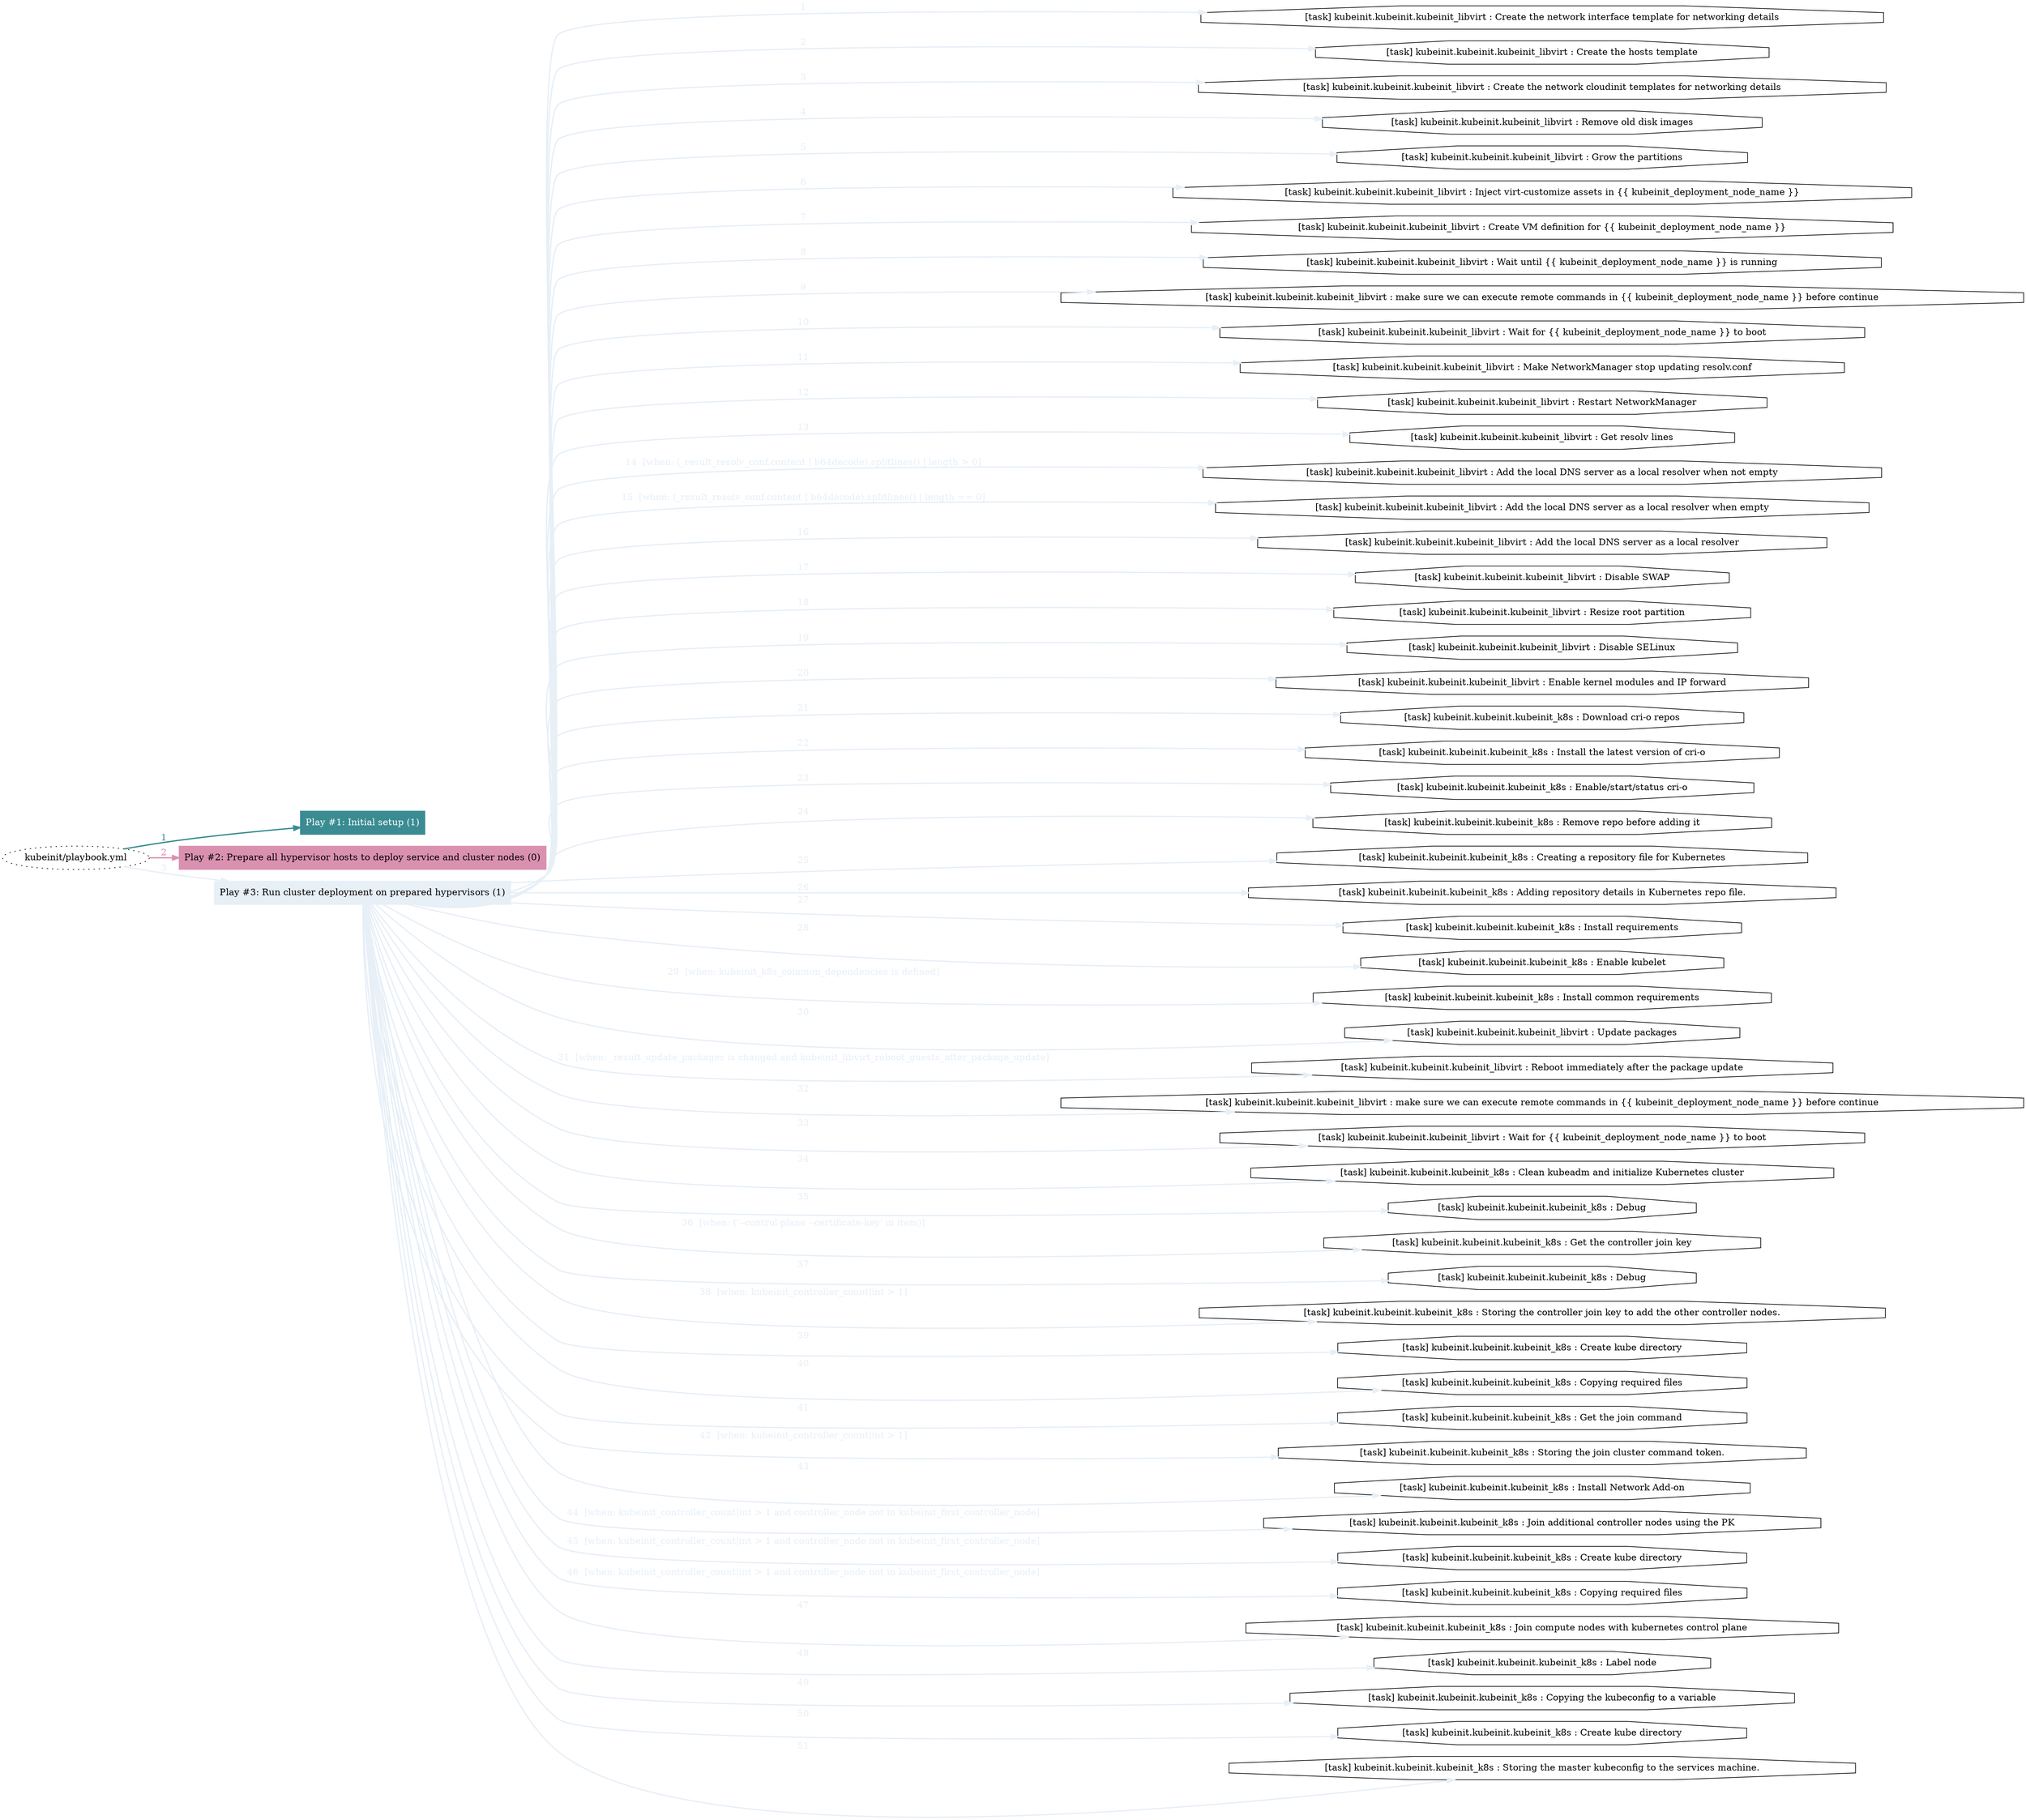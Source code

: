digraph "kubeinit/playbook.yml "{
	graph [concentrate=true ordering=in rankdir=LR ratio=fill]
	edge [esep=5 sep=10]
	"kubeinit/playbook.yml" [id=root_node style=dotted]
	subgraph "Play #1: Initial setup (1) "{
		"Play #1: Initial setup (1)" [color="#3a8c92" fontcolor="#ffffff" id="play_c5ffba91-b505-4ec8-8786-a8b3c01afe15" shape=box style=filled tooltip=localhost]
		"kubeinit/playbook.yml" -> "Play #1: Initial setup (1)" [label=1 color="#3a8c92" fontcolor="#3a8c92" id="edge_ac3b6219-5e1b-45de-ae4f-1f6d7fcb6835" style=bold]
	}
	subgraph "Play #2: Prepare all hypervisor hosts to deploy service and cluster nodes (0) "{
		"Play #2: Prepare all hypervisor hosts to deploy service and cluster nodes (0)" [color="#da91b0" fontcolor="#000000" id="play_d8dbd6ea-0023-4079-b63f-75c475a15ab0" shape=box style=filled tooltip=""]
		"kubeinit/playbook.yml" -> "Play #2: Prepare all hypervisor hosts to deploy service and cluster nodes (0)" [label=2 color="#da91b0" fontcolor="#da91b0" id="edge_508b2e37-fa67-47d0-8c98-dc901b4e07c8" style=bold]
	}
	subgraph "Play #3: Run cluster deployment on prepared hypervisors (1) "{
		"Play #3: Run cluster deployment on prepared hypervisors (1)" [color="#e7eff7" fontcolor="#000000" id="play_e4446bb5-6513-4f9e-9ebd-0b30ffba4745" shape=box style=filled tooltip=localhost]
		"kubeinit/playbook.yml" -> "Play #3: Run cluster deployment on prepared hypervisors (1)" [label=3 color="#e7eff7" fontcolor="#e7eff7" id="edge_785593eb-0e92-440d-84bf-fe2042197007" style=bold]
		"task_e602b8de-2836-4e64-a898-bac2f037eb45" [label="[task] kubeinit.kubeinit.kubeinit_libvirt : Create the network interface template for networking details" id="task_e602b8de-2836-4e64-a898-bac2f037eb45" shape=octagon tooltip="[task] kubeinit.kubeinit.kubeinit_libvirt : Create the network interface template for networking details"]
		"Play #3: Run cluster deployment on prepared hypervisors (1)" -> "task_e602b8de-2836-4e64-a898-bac2f037eb45" [label=1 color="#e7eff7" fontcolor="#e7eff7" id="edge_ce85745d-aa9c-452e-be5e-1eb4f80822f2" style=bold]
		"task_48020117-eed0-4422-99a1-29f67f39c63b" [label="[task] kubeinit.kubeinit.kubeinit_libvirt : Create the hosts template" id="task_48020117-eed0-4422-99a1-29f67f39c63b" shape=octagon tooltip="[task] kubeinit.kubeinit.kubeinit_libvirt : Create the hosts template"]
		"Play #3: Run cluster deployment on prepared hypervisors (1)" -> "task_48020117-eed0-4422-99a1-29f67f39c63b" [label=2 color="#e7eff7" fontcolor="#e7eff7" id="edge_8f4be065-0ef8-402d-ab62-62278197fbe8" style=bold]
		"task_3e71768a-4040-4e36-b51a-1a98c24717ee" [label="[task] kubeinit.kubeinit.kubeinit_libvirt : Create the network cloudinit templates for networking details" id="task_3e71768a-4040-4e36-b51a-1a98c24717ee" shape=octagon tooltip="[task] kubeinit.kubeinit.kubeinit_libvirt : Create the network cloudinit templates for networking details"]
		"Play #3: Run cluster deployment on prepared hypervisors (1)" -> "task_3e71768a-4040-4e36-b51a-1a98c24717ee" [label=3 color="#e7eff7" fontcolor="#e7eff7" id="edge_a6c4505d-f69e-4363-bf48-e5726160f8dc" style=bold]
		"task_5c4bedb1-4b5b-4825-b1c5-4cd30ae3ea83" [label="[task] kubeinit.kubeinit.kubeinit_libvirt : Remove old disk images" id="task_5c4bedb1-4b5b-4825-b1c5-4cd30ae3ea83" shape=octagon tooltip="[task] kubeinit.kubeinit.kubeinit_libvirt : Remove old disk images"]
		"Play #3: Run cluster deployment on prepared hypervisors (1)" -> "task_5c4bedb1-4b5b-4825-b1c5-4cd30ae3ea83" [label=4 color="#e7eff7" fontcolor="#e7eff7" id="edge_42a16d6d-8c87-4c73-97d8-1e8c07ab34d7" style=bold]
		"task_6a148e11-62f8-4916-8a76-783e4b05ece2" [label="[task] kubeinit.kubeinit.kubeinit_libvirt : Grow the partitions" id="task_6a148e11-62f8-4916-8a76-783e4b05ece2" shape=octagon tooltip="[task] kubeinit.kubeinit.kubeinit_libvirt : Grow the partitions"]
		"Play #3: Run cluster deployment on prepared hypervisors (1)" -> "task_6a148e11-62f8-4916-8a76-783e4b05ece2" [label=5 color="#e7eff7" fontcolor="#e7eff7" id="edge_097d3515-1764-44e0-9680-4952ec3e732d" style=bold]
		"task_59783a5c-be94-4ff3-aba6-9348203824b1" [label="[task] kubeinit.kubeinit.kubeinit_libvirt : Inject virt-customize assets in {{ kubeinit_deployment_node_name }}" id="task_59783a5c-be94-4ff3-aba6-9348203824b1" shape=octagon tooltip="[task] kubeinit.kubeinit.kubeinit_libvirt : Inject virt-customize assets in {{ kubeinit_deployment_node_name }}"]
		"Play #3: Run cluster deployment on prepared hypervisors (1)" -> "task_59783a5c-be94-4ff3-aba6-9348203824b1" [label=6 color="#e7eff7" fontcolor="#e7eff7" id="edge_2e496eff-1ffc-49b7-915c-c1bf8540e02e" style=bold]
		"task_112d8609-1bc7-4c52-82d1-8c441db1c525" [label="[task] kubeinit.kubeinit.kubeinit_libvirt : Create VM definition for {{ kubeinit_deployment_node_name }}" id="task_112d8609-1bc7-4c52-82d1-8c441db1c525" shape=octagon tooltip="[task] kubeinit.kubeinit.kubeinit_libvirt : Create VM definition for {{ kubeinit_deployment_node_name }}"]
		"Play #3: Run cluster deployment on prepared hypervisors (1)" -> "task_112d8609-1bc7-4c52-82d1-8c441db1c525" [label=7 color="#e7eff7" fontcolor="#e7eff7" id="edge_6935c7cb-efc2-4173-b709-e56137a6a3d9" style=bold]
		"task_86900fe7-933c-428f-a7a5-54e1ba52c720" [label="[task] kubeinit.kubeinit.kubeinit_libvirt : Wait until {{ kubeinit_deployment_node_name }} is running" id="task_86900fe7-933c-428f-a7a5-54e1ba52c720" shape=octagon tooltip="[task] kubeinit.kubeinit.kubeinit_libvirt : Wait until {{ kubeinit_deployment_node_name }} is running"]
		"Play #3: Run cluster deployment on prepared hypervisors (1)" -> "task_86900fe7-933c-428f-a7a5-54e1ba52c720" [label=8 color="#e7eff7" fontcolor="#e7eff7" id="edge_b0c11798-8518-48bf-abe5-8b4b6a21abcb" style=bold]
		"task_d28ba904-2c9e-4e20-9884-dc5a15043f0a" [label="[task] kubeinit.kubeinit.kubeinit_libvirt : make sure we can execute remote commands in {{ kubeinit_deployment_node_name }} before continue" id="task_d28ba904-2c9e-4e20-9884-dc5a15043f0a" shape=octagon tooltip="[task] kubeinit.kubeinit.kubeinit_libvirt : make sure we can execute remote commands in {{ kubeinit_deployment_node_name }} before continue"]
		"Play #3: Run cluster deployment on prepared hypervisors (1)" -> "task_d28ba904-2c9e-4e20-9884-dc5a15043f0a" [label=9 color="#e7eff7" fontcolor="#e7eff7" id="edge_fd0e8ddf-ec9b-4d54-986d-c7c1db66ae59" style=bold]
		"task_a454f773-fee4-46c4-83c7-479923558654" [label="[task] kubeinit.kubeinit.kubeinit_libvirt : Wait for {{ kubeinit_deployment_node_name }} to boot" id="task_a454f773-fee4-46c4-83c7-479923558654" shape=octagon tooltip="[task] kubeinit.kubeinit.kubeinit_libvirt : Wait for {{ kubeinit_deployment_node_name }} to boot"]
		"Play #3: Run cluster deployment on prepared hypervisors (1)" -> "task_a454f773-fee4-46c4-83c7-479923558654" [label=10 color="#e7eff7" fontcolor="#e7eff7" id="edge_80a9d072-ebd0-4bab-9dec-043a108b63bb" style=bold]
		"task_8661de8f-4af5-4557-99a8-f2f1f8a7c2f7" [label="[task] kubeinit.kubeinit.kubeinit_libvirt : Make NetworkManager stop updating resolv.conf" id="task_8661de8f-4af5-4557-99a8-f2f1f8a7c2f7" shape=octagon tooltip="[task] kubeinit.kubeinit.kubeinit_libvirt : Make NetworkManager stop updating resolv.conf"]
		"Play #3: Run cluster deployment on prepared hypervisors (1)" -> "task_8661de8f-4af5-4557-99a8-f2f1f8a7c2f7" [label=11 color="#e7eff7" fontcolor="#e7eff7" id="edge_51626138-b76b-4e5b-997a-76bdb8640153" style=bold]
		"task_051bbc53-daf3-4d3b-ba7e-5b08264fce42" [label="[task] kubeinit.kubeinit.kubeinit_libvirt : Restart NetworkManager" id="task_051bbc53-daf3-4d3b-ba7e-5b08264fce42" shape=octagon tooltip="[task] kubeinit.kubeinit.kubeinit_libvirt : Restart NetworkManager"]
		"Play #3: Run cluster deployment on prepared hypervisors (1)" -> "task_051bbc53-daf3-4d3b-ba7e-5b08264fce42" [label=12 color="#e7eff7" fontcolor="#e7eff7" id="edge_47406e3c-45c0-492a-b5b7-87c16e551711" style=bold]
		"task_236823d8-4723-49e3-9c45-e8c96b910f1e" [label="[task] kubeinit.kubeinit.kubeinit_libvirt : Get resolv lines" id="task_236823d8-4723-49e3-9c45-e8c96b910f1e" shape=octagon tooltip="[task] kubeinit.kubeinit.kubeinit_libvirt : Get resolv lines"]
		"Play #3: Run cluster deployment on prepared hypervisors (1)" -> "task_236823d8-4723-49e3-9c45-e8c96b910f1e" [label=13 color="#e7eff7" fontcolor="#e7eff7" id="edge_1727ee4f-7b82-4872-aa10-caea647d29e5" style=bold]
		"task_9deea69b-0398-4ed0-ac37-725017e3929c" [label="[task] kubeinit.kubeinit.kubeinit_libvirt : Add the local DNS server as a local resolver when not empty" id="task_9deea69b-0398-4ed0-ac37-725017e3929c" shape=octagon tooltip="[task] kubeinit.kubeinit.kubeinit_libvirt : Add the local DNS server as a local resolver when not empty"]
		"Play #3: Run cluster deployment on prepared hypervisors (1)" -> "task_9deea69b-0398-4ed0-ac37-725017e3929c" [label="14  [when: (_result_resolv_conf.content | b64decode).splitlines() | length > 0]" color="#e7eff7" fontcolor="#e7eff7" id="edge_348bc118-d4f4-4e7f-8490-139736d85c94" style=bold]
		"task_50aac7fe-9db3-430b-83a3-18d6d925eeb0" [label="[task] kubeinit.kubeinit.kubeinit_libvirt : Add the local DNS server as a local resolver when empty" id="task_50aac7fe-9db3-430b-83a3-18d6d925eeb0" shape=octagon tooltip="[task] kubeinit.kubeinit.kubeinit_libvirt : Add the local DNS server as a local resolver when empty"]
		"Play #3: Run cluster deployment on prepared hypervisors (1)" -> "task_50aac7fe-9db3-430b-83a3-18d6d925eeb0" [label="15  [when: (_result_resolv_conf.content | b64decode).splitlines() | length == 0]" color="#e7eff7" fontcolor="#e7eff7" id="edge_41291eb0-66ae-409f-87d7-4765149d4e73" style=bold]
		"task_36c9d6c3-7804-4625-8758-ad770344cc83" [label="[task] kubeinit.kubeinit.kubeinit_libvirt : Add the local DNS server as a local resolver" id="task_36c9d6c3-7804-4625-8758-ad770344cc83" shape=octagon tooltip="[task] kubeinit.kubeinit.kubeinit_libvirt : Add the local DNS server as a local resolver"]
		"Play #3: Run cluster deployment on prepared hypervisors (1)" -> "task_36c9d6c3-7804-4625-8758-ad770344cc83" [label=16 color="#e7eff7" fontcolor="#e7eff7" id="edge_78c426f9-5737-4b8d-8be5-9b27b3a11ab7" style=bold]
		"task_44f8771b-2584-4e67-a17c-5d550213dd0d" [label="[task] kubeinit.kubeinit.kubeinit_libvirt : Disable SWAP" id="task_44f8771b-2584-4e67-a17c-5d550213dd0d" shape=octagon tooltip="[task] kubeinit.kubeinit.kubeinit_libvirt : Disable SWAP"]
		"Play #3: Run cluster deployment on prepared hypervisors (1)" -> "task_44f8771b-2584-4e67-a17c-5d550213dd0d" [label=17 color="#e7eff7" fontcolor="#e7eff7" id="edge_17b178d3-93d9-4c78-ac34-64efa8fccf1b" style=bold]
		"task_14ca0890-669d-4f8f-a409-4eed790f2fd2" [label="[task] kubeinit.kubeinit.kubeinit_libvirt : Resize root partition" id="task_14ca0890-669d-4f8f-a409-4eed790f2fd2" shape=octagon tooltip="[task] kubeinit.kubeinit.kubeinit_libvirt : Resize root partition"]
		"Play #3: Run cluster deployment on prepared hypervisors (1)" -> "task_14ca0890-669d-4f8f-a409-4eed790f2fd2" [label=18 color="#e7eff7" fontcolor="#e7eff7" id="edge_c23b8f06-4891-480c-930b-2119f83441a9" style=bold]
		"task_6dcb67d3-1155-4951-bced-3a3bca8664c6" [label="[task] kubeinit.kubeinit.kubeinit_libvirt : Disable SELinux" id="task_6dcb67d3-1155-4951-bced-3a3bca8664c6" shape=octagon tooltip="[task] kubeinit.kubeinit.kubeinit_libvirt : Disable SELinux"]
		"Play #3: Run cluster deployment on prepared hypervisors (1)" -> "task_6dcb67d3-1155-4951-bced-3a3bca8664c6" [label=19 color="#e7eff7" fontcolor="#e7eff7" id="edge_f116e323-f703-4d96-af4f-cb6378966f7e" style=bold]
		"task_52423daf-c714-409b-aadd-dcd52d89e064" [label="[task] kubeinit.kubeinit.kubeinit_libvirt : Enable kernel modules and IP forward" id="task_52423daf-c714-409b-aadd-dcd52d89e064" shape=octagon tooltip="[task] kubeinit.kubeinit.kubeinit_libvirt : Enable kernel modules and IP forward"]
		"Play #3: Run cluster deployment on prepared hypervisors (1)" -> "task_52423daf-c714-409b-aadd-dcd52d89e064" [label=20 color="#e7eff7" fontcolor="#e7eff7" id="edge_cd9489b6-33d9-4c8a-bacd-31b6f030ac55" style=bold]
		"task_ed78b479-ab5d-452d-be8d-9be3251b27b3" [label="[task] kubeinit.kubeinit.kubeinit_k8s : Download cri-o repos" id="task_ed78b479-ab5d-452d-be8d-9be3251b27b3" shape=octagon tooltip="[task] kubeinit.kubeinit.kubeinit_k8s : Download cri-o repos"]
		"Play #3: Run cluster deployment on prepared hypervisors (1)" -> "task_ed78b479-ab5d-452d-be8d-9be3251b27b3" [label=21 color="#e7eff7" fontcolor="#e7eff7" id="edge_d7808cee-ed9a-4f9b-8dac-0d7336ecdd75" style=bold]
		"task_1005c903-78c3-4519-84c7-17afda4dfe27" [label="[task] kubeinit.kubeinit.kubeinit_k8s : Install the latest version of cri-o" id="task_1005c903-78c3-4519-84c7-17afda4dfe27" shape=octagon tooltip="[task] kubeinit.kubeinit.kubeinit_k8s : Install the latest version of cri-o"]
		"Play #3: Run cluster deployment on prepared hypervisors (1)" -> "task_1005c903-78c3-4519-84c7-17afda4dfe27" [label=22 color="#e7eff7" fontcolor="#e7eff7" id="edge_8ccd6ecd-454d-4d13-8703-6fe279815655" style=bold]
		"task_92d3d963-5f8d-4601-9cdf-8c0b8c6ec125" [label="[task] kubeinit.kubeinit.kubeinit_k8s : Enable/start/status cri-o" id="task_92d3d963-5f8d-4601-9cdf-8c0b8c6ec125" shape=octagon tooltip="[task] kubeinit.kubeinit.kubeinit_k8s : Enable/start/status cri-o"]
		"Play #3: Run cluster deployment on prepared hypervisors (1)" -> "task_92d3d963-5f8d-4601-9cdf-8c0b8c6ec125" [label=23 color="#e7eff7" fontcolor="#e7eff7" id="edge_e1500ad6-d192-4aea-98a5-79a7831cb952" style=bold]
		"task_257a427e-a103-4295-9f9f-fb9d4ba9267b" [label="[task] kubeinit.kubeinit.kubeinit_k8s : Remove repo before adding it" id="task_257a427e-a103-4295-9f9f-fb9d4ba9267b" shape=octagon tooltip="[task] kubeinit.kubeinit.kubeinit_k8s : Remove repo before adding it"]
		"Play #3: Run cluster deployment on prepared hypervisors (1)" -> "task_257a427e-a103-4295-9f9f-fb9d4ba9267b" [label=24 color="#e7eff7" fontcolor="#e7eff7" id="edge_dc499543-f218-4e66-848c-7822a244ccfa" style=bold]
		"task_853b80a9-67b3-4db1-9aa7-cf7fc35960d6" [label="[task] kubeinit.kubeinit.kubeinit_k8s : Creating a repository file for Kubernetes" id="task_853b80a9-67b3-4db1-9aa7-cf7fc35960d6" shape=octagon tooltip="[task] kubeinit.kubeinit.kubeinit_k8s : Creating a repository file for Kubernetes"]
		"Play #3: Run cluster deployment on prepared hypervisors (1)" -> "task_853b80a9-67b3-4db1-9aa7-cf7fc35960d6" [label=25 color="#e7eff7" fontcolor="#e7eff7" id="edge_0b30bb27-6751-4e7d-a3fd-4fd509842812" style=bold]
		"task_a6cce01f-a6e4-4a57-834e-9c1338911ffe" [label="[task] kubeinit.kubeinit.kubeinit_k8s : Adding repository details in Kubernetes repo file." id="task_a6cce01f-a6e4-4a57-834e-9c1338911ffe" shape=octagon tooltip="[task] kubeinit.kubeinit.kubeinit_k8s : Adding repository details in Kubernetes repo file."]
		"Play #3: Run cluster deployment on prepared hypervisors (1)" -> "task_a6cce01f-a6e4-4a57-834e-9c1338911ffe" [label=26 color="#e7eff7" fontcolor="#e7eff7" id="edge_cd4c759f-0b76-4071-b147-a2eec117b655" style=bold]
		"task_7317f007-4975-41c2-a61a-c87d32f54e40" [label="[task] kubeinit.kubeinit.kubeinit_k8s : Install requirements" id="task_7317f007-4975-41c2-a61a-c87d32f54e40" shape=octagon tooltip="[task] kubeinit.kubeinit.kubeinit_k8s : Install requirements"]
		"Play #3: Run cluster deployment on prepared hypervisors (1)" -> "task_7317f007-4975-41c2-a61a-c87d32f54e40" [label=27 color="#e7eff7" fontcolor="#e7eff7" id="edge_c6f29a2d-c18a-410e-b075-063158f97a83" style=bold]
		"task_52aa150a-530d-407c-a70c-ffa7a048b40a" [label="[task] kubeinit.kubeinit.kubeinit_k8s : Enable kubelet" id="task_52aa150a-530d-407c-a70c-ffa7a048b40a" shape=octagon tooltip="[task] kubeinit.kubeinit.kubeinit_k8s : Enable kubelet"]
		"Play #3: Run cluster deployment on prepared hypervisors (1)" -> "task_52aa150a-530d-407c-a70c-ffa7a048b40a" [label=28 color="#e7eff7" fontcolor="#e7eff7" id="edge_4d362eb4-1c5d-4e02-a516-d028b232a8d3" style=bold]
		"task_f46581be-5e54-4eda-97fd-78800b56196e" [label="[task] kubeinit.kubeinit.kubeinit_k8s : Install common requirements" id="task_f46581be-5e54-4eda-97fd-78800b56196e" shape=octagon tooltip="[task] kubeinit.kubeinit.kubeinit_k8s : Install common requirements"]
		"Play #3: Run cluster deployment on prepared hypervisors (1)" -> "task_f46581be-5e54-4eda-97fd-78800b56196e" [label="29  [when: kubeinit_k8s_common_dependencies is defined]" color="#e7eff7" fontcolor="#e7eff7" id="edge_da3cbf4b-900e-43c5-9976-d926db59828f" style=bold]
		"task_61033780-39e8-43a3-add0-8c11ffb200ba" [label="[task] kubeinit.kubeinit.kubeinit_libvirt : Update packages" id="task_61033780-39e8-43a3-add0-8c11ffb200ba" shape=octagon tooltip="[task] kubeinit.kubeinit.kubeinit_libvirt : Update packages"]
		"Play #3: Run cluster deployment on prepared hypervisors (1)" -> "task_61033780-39e8-43a3-add0-8c11ffb200ba" [label=30 color="#e7eff7" fontcolor="#e7eff7" id="edge_52b20c0d-741f-4b4a-a9b8-2179298ffd43" style=bold]
		"task_435bdff3-e08c-439b-884f-f649c6da3827" [label="[task] kubeinit.kubeinit.kubeinit_libvirt : Reboot immediately after the package update" id="task_435bdff3-e08c-439b-884f-f649c6da3827" shape=octagon tooltip="[task] kubeinit.kubeinit.kubeinit_libvirt : Reboot immediately after the package update"]
		"Play #3: Run cluster deployment on prepared hypervisors (1)" -> "task_435bdff3-e08c-439b-884f-f649c6da3827" [label="31  [when: _result_update_packages is changed and kubeinit_libvirt_reboot_guests_after_package_update]" color="#e7eff7" fontcolor="#e7eff7" id="edge_b0239b8d-2424-4680-b2a2-f3396da92f96" style=bold]
		"task_95d9fa50-e411-41d0-bd55-bad40158926f" [label="[task] kubeinit.kubeinit.kubeinit_libvirt : make sure we can execute remote commands in {{ kubeinit_deployment_node_name }} before continue" id="task_95d9fa50-e411-41d0-bd55-bad40158926f" shape=octagon tooltip="[task] kubeinit.kubeinit.kubeinit_libvirt : make sure we can execute remote commands in {{ kubeinit_deployment_node_name }} before continue"]
		"Play #3: Run cluster deployment on prepared hypervisors (1)" -> "task_95d9fa50-e411-41d0-bd55-bad40158926f" [label=32 color="#e7eff7" fontcolor="#e7eff7" id="edge_df27554a-3c9f-43e2-8be3-621e706a29d1" style=bold]
		"task_c6d88873-1b0f-4392-aa9e-d23d0afdf990" [label="[task] kubeinit.kubeinit.kubeinit_libvirt : Wait for {{ kubeinit_deployment_node_name }} to boot" id="task_c6d88873-1b0f-4392-aa9e-d23d0afdf990" shape=octagon tooltip="[task] kubeinit.kubeinit.kubeinit_libvirt : Wait for {{ kubeinit_deployment_node_name }} to boot"]
		"Play #3: Run cluster deployment on prepared hypervisors (1)" -> "task_c6d88873-1b0f-4392-aa9e-d23d0afdf990" [label=33 color="#e7eff7" fontcolor="#e7eff7" id="edge_751f5602-7241-4e85-b52e-f1b08fff7933" style=bold]
		"task_8ecc9c03-cff7-4849-b0a1-f73e1d2b7320" [label="[task] kubeinit.kubeinit.kubeinit_k8s : Clean kubeadm and initialize Kubernetes cluster" id="task_8ecc9c03-cff7-4849-b0a1-f73e1d2b7320" shape=octagon tooltip="[task] kubeinit.kubeinit.kubeinit_k8s : Clean kubeadm and initialize Kubernetes cluster"]
		"Play #3: Run cluster deployment on prepared hypervisors (1)" -> "task_8ecc9c03-cff7-4849-b0a1-f73e1d2b7320" [label=34 color="#e7eff7" fontcolor="#e7eff7" id="edge_c2406587-e180-4ade-bcb8-1832d42ef1b5" style=bold]
		"task_01b11c73-298f-45e7-9d59-cc3829220bc0" [label="[task] kubeinit.kubeinit.kubeinit_k8s : Debug" id="task_01b11c73-298f-45e7-9d59-cc3829220bc0" shape=octagon tooltip="[task] kubeinit.kubeinit.kubeinit_k8s : Debug"]
		"Play #3: Run cluster deployment on prepared hypervisors (1)" -> "task_01b11c73-298f-45e7-9d59-cc3829220bc0" [label=35 color="#e7eff7" fontcolor="#e7eff7" id="edge_f5b6cb5f-c8dd-427c-985e-13fd7fe7fceb" style=bold]
		"task_876de0a2-ab45-4c0a-9a5d-b6d5f7a198ee" [label="[task] kubeinit.kubeinit.kubeinit_k8s : Get the controller join key" id="task_876de0a2-ab45-4c0a-9a5d-b6d5f7a198ee" shape=octagon tooltip="[task] kubeinit.kubeinit.kubeinit_k8s : Get the controller join key"]
		"Play #3: Run cluster deployment on prepared hypervisors (1)" -> "task_876de0a2-ab45-4c0a-9a5d-b6d5f7a198ee" [label="36  [when: ('--control-plane --certificate-key' in item)]" color="#e7eff7" fontcolor="#e7eff7" id="edge_e732e4d4-89db-4fff-9c44-675ab493456e" style=bold]
		"task_8e2cfbe9-55af-44db-b6bc-546f3e123f77" [label="[task] kubeinit.kubeinit.kubeinit_k8s : Debug" id="task_8e2cfbe9-55af-44db-b6bc-546f3e123f77" shape=octagon tooltip="[task] kubeinit.kubeinit.kubeinit_k8s : Debug"]
		"Play #3: Run cluster deployment on prepared hypervisors (1)" -> "task_8e2cfbe9-55af-44db-b6bc-546f3e123f77" [label=37 color="#e7eff7" fontcolor="#e7eff7" id="edge_5f1dfc86-9b76-4f61-b75a-c47cc5f20f08" style=bold]
		"task_878c6556-6f4c-4459-9e08-896614ba6b90" [label="[task] kubeinit.kubeinit.kubeinit_k8s : Storing the controller join key to add the other controller nodes." id="task_878c6556-6f4c-4459-9e08-896614ba6b90" shape=octagon tooltip="[task] kubeinit.kubeinit.kubeinit_k8s : Storing the controller join key to add the other controller nodes."]
		"Play #3: Run cluster deployment on prepared hypervisors (1)" -> "task_878c6556-6f4c-4459-9e08-896614ba6b90" [label="38  [when: kubeinit_controller_count|int > 1]" color="#e7eff7" fontcolor="#e7eff7" id="edge_4f8b08cf-a11c-4bcb-9e8e-62fdedc1feb0" style=bold]
		"task_73de0579-734c-4655-aff4-2f1357528276" [label="[task] kubeinit.kubeinit.kubeinit_k8s : Create kube directory" id="task_73de0579-734c-4655-aff4-2f1357528276" shape=octagon tooltip="[task] kubeinit.kubeinit.kubeinit_k8s : Create kube directory"]
		"Play #3: Run cluster deployment on prepared hypervisors (1)" -> "task_73de0579-734c-4655-aff4-2f1357528276" [label=39 color="#e7eff7" fontcolor="#e7eff7" id="edge_bdb6da6a-8244-4af8-bc0d-6b3921b7a508" style=bold]
		"task_ad9bf85f-385a-4999-8b83-1f9c28c863fd" [label="[task] kubeinit.kubeinit.kubeinit_k8s : Copying required files" id="task_ad9bf85f-385a-4999-8b83-1f9c28c863fd" shape=octagon tooltip="[task] kubeinit.kubeinit.kubeinit_k8s : Copying required files"]
		"Play #3: Run cluster deployment on prepared hypervisors (1)" -> "task_ad9bf85f-385a-4999-8b83-1f9c28c863fd" [label=40 color="#e7eff7" fontcolor="#e7eff7" id="edge_e342fcb6-f532-4804-b9b4-bbd484adc5ce" style=bold]
		"task_75308eeb-d0b5-4112-a71f-b805b118999d" [label="[task] kubeinit.kubeinit.kubeinit_k8s : Get the join command" id="task_75308eeb-d0b5-4112-a71f-b805b118999d" shape=octagon tooltip="[task] kubeinit.kubeinit.kubeinit_k8s : Get the join command"]
		"Play #3: Run cluster deployment on prepared hypervisors (1)" -> "task_75308eeb-d0b5-4112-a71f-b805b118999d" [label=41 color="#e7eff7" fontcolor="#e7eff7" id="edge_0d9ed2ad-5a0d-46fa-9e78-7e4982b8e2c2" style=bold]
		"task_d56b56d9-6753-46b4-9553-df334b99547f" [label="[task] kubeinit.kubeinit.kubeinit_k8s : Storing the join cluster command token." id="task_d56b56d9-6753-46b4-9553-df334b99547f" shape=octagon tooltip="[task] kubeinit.kubeinit.kubeinit_k8s : Storing the join cluster command token."]
		"Play #3: Run cluster deployment on prepared hypervisors (1)" -> "task_d56b56d9-6753-46b4-9553-df334b99547f" [label="42  [when: kubeinit_controller_count|int > 1]" color="#e7eff7" fontcolor="#e7eff7" id="edge_536f89b4-b64b-438c-8b49-88e9800ff997" style=bold]
		"task_c3e3db17-093a-4e1b-9273-c80538042dcc" [label="[task] kubeinit.kubeinit.kubeinit_k8s : Install Network Add-on" id="task_c3e3db17-093a-4e1b-9273-c80538042dcc" shape=octagon tooltip="[task] kubeinit.kubeinit.kubeinit_k8s : Install Network Add-on"]
		"Play #3: Run cluster deployment on prepared hypervisors (1)" -> "task_c3e3db17-093a-4e1b-9273-c80538042dcc" [label=43 color="#e7eff7" fontcolor="#e7eff7" id="edge_bf073a54-b892-4b20-aa3e-106c9b84ad30" style=bold]
		"task_408387e4-0751-44ba-8ff9-558497b5c185" [label="[task] kubeinit.kubeinit.kubeinit_k8s : Join additional controller nodes using the PK" id="task_408387e4-0751-44ba-8ff9-558497b5c185" shape=octagon tooltip="[task] kubeinit.kubeinit.kubeinit_k8s : Join additional controller nodes using the PK"]
		"Play #3: Run cluster deployment on prepared hypervisors (1)" -> "task_408387e4-0751-44ba-8ff9-558497b5c185" [label="44  [when: kubeinit_controller_count|int > 1 and controller_node not in kubeinit_first_controller_node]" color="#e7eff7" fontcolor="#e7eff7" id="edge_faab51d6-d3f3-4e7a-9964-b0b017b38e39" style=bold]
		"task_50df2e17-4fb6-457d-9400-e4eadec3d87a" [label="[task] kubeinit.kubeinit.kubeinit_k8s : Create kube directory" id="task_50df2e17-4fb6-457d-9400-e4eadec3d87a" shape=octagon tooltip="[task] kubeinit.kubeinit.kubeinit_k8s : Create kube directory"]
		"Play #3: Run cluster deployment on prepared hypervisors (1)" -> "task_50df2e17-4fb6-457d-9400-e4eadec3d87a" [label="45  [when: kubeinit_controller_count|int > 1 and controller_node not in kubeinit_first_controller_node]" color="#e7eff7" fontcolor="#e7eff7" id="edge_7b905d52-dd87-4269-a4e4-8440b687f90c" style=bold]
		"task_6219b40a-fd21-446c-b870-bbd655021233" [label="[task] kubeinit.kubeinit.kubeinit_k8s : Copying required files" id="task_6219b40a-fd21-446c-b870-bbd655021233" shape=octagon tooltip="[task] kubeinit.kubeinit.kubeinit_k8s : Copying required files"]
		"Play #3: Run cluster deployment on prepared hypervisors (1)" -> "task_6219b40a-fd21-446c-b870-bbd655021233" [label="46  [when: kubeinit_controller_count|int > 1 and controller_node not in kubeinit_first_controller_node]" color="#e7eff7" fontcolor="#e7eff7" id="edge_fb519ffb-b6a7-46bc-8202-60eac1ac2559" style=bold]
		"task_6b637229-f672-43ac-8f65-12cf46951a63" [label="[task] kubeinit.kubeinit.kubeinit_k8s : Join compute nodes with kubernetes control plane" id="task_6b637229-f672-43ac-8f65-12cf46951a63" shape=octagon tooltip="[task] kubeinit.kubeinit.kubeinit_k8s : Join compute nodes with kubernetes control plane"]
		"Play #3: Run cluster deployment on prepared hypervisors (1)" -> "task_6b637229-f672-43ac-8f65-12cf46951a63" [label=47 color="#e7eff7" fontcolor="#e7eff7" id="edge_fb058791-9a34-4a02-b839-dd291236d691" style=bold]
		"task_4685ac5d-1323-4bf4-9f95-31bfb6aad15d" [label="[task] kubeinit.kubeinit.kubeinit_k8s : Label node" id="task_4685ac5d-1323-4bf4-9f95-31bfb6aad15d" shape=octagon tooltip="[task] kubeinit.kubeinit.kubeinit_k8s : Label node"]
		"Play #3: Run cluster deployment on prepared hypervisors (1)" -> "task_4685ac5d-1323-4bf4-9f95-31bfb6aad15d" [label=48 color="#e7eff7" fontcolor="#e7eff7" id="edge_305eeafe-d357-4aba-baac-1f3631d8e8ff" style=bold]
		"task_6491ff0a-012e-4f56-ba47-e9df6d1336ca" [label="[task] kubeinit.kubeinit.kubeinit_k8s : Copying the kubeconfig to a variable" id="task_6491ff0a-012e-4f56-ba47-e9df6d1336ca" shape=octagon tooltip="[task] kubeinit.kubeinit.kubeinit_k8s : Copying the kubeconfig to a variable"]
		"Play #3: Run cluster deployment on prepared hypervisors (1)" -> "task_6491ff0a-012e-4f56-ba47-e9df6d1336ca" [label=49 color="#e7eff7" fontcolor="#e7eff7" id="edge_a2a6fc67-888b-43fc-831f-48abe54b8e8f" style=bold]
		"task_87a559e1-c121-415b-aac9-13efea4ec768" [label="[task] kubeinit.kubeinit.kubeinit_k8s : Create kube directory" id="task_87a559e1-c121-415b-aac9-13efea4ec768" shape=octagon tooltip="[task] kubeinit.kubeinit.kubeinit_k8s : Create kube directory"]
		"Play #3: Run cluster deployment on prepared hypervisors (1)" -> "task_87a559e1-c121-415b-aac9-13efea4ec768" [label=50 color="#e7eff7" fontcolor="#e7eff7" id="edge_ee2908e4-620e-4390-9db1-20851863fc84" style=bold]
		"task_c2622ba9-f1f5-49e9-9b19-61a6810c9aa2" [label="[task] kubeinit.kubeinit.kubeinit_k8s : Storing the master kubeconfig to the services machine." id="task_c2622ba9-f1f5-49e9-9b19-61a6810c9aa2" shape=octagon tooltip="[task] kubeinit.kubeinit.kubeinit_k8s : Storing the master kubeconfig to the services machine."]
		"Play #3: Run cluster deployment on prepared hypervisors (1)" -> "task_c2622ba9-f1f5-49e9-9b19-61a6810c9aa2" [label=51 color="#e7eff7" fontcolor="#e7eff7" id="edge_71f6cc4c-2cdf-4ac1-9289-715cade9dd71" style=bold]
	}
}
